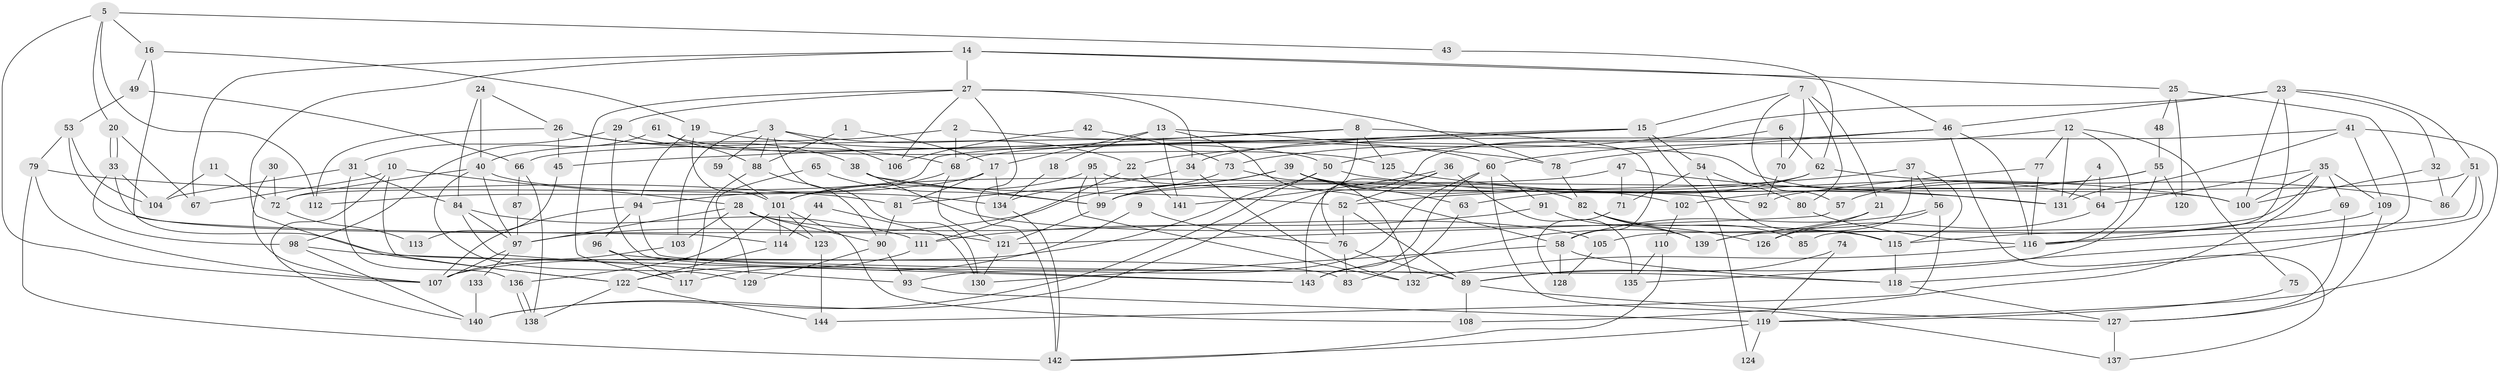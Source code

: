 // coarse degree distribution, {5: 0.13043478260869565, 3: 0.14130434782608695, 8: 0.08695652173913043, 4: 0.18478260869565216, 6: 0.1956521739130435, 2: 0.11956521739130435, 7: 0.08695652173913043, 9: 0.03260869565217391, 10: 0.021739130434782608}
// Generated by graph-tools (version 1.1) at 2025/52/02/27/25 19:52:04]
// undirected, 144 vertices, 288 edges
graph export_dot {
graph [start="1"]
  node [color=gray90,style=filled];
  1;
  2;
  3;
  4;
  5;
  6;
  7;
  8;
  9;
  10;
  11;
  12;
  13;
  14;
  15;
  16;
  17;
  18;
  19;
  20;
  21;
  22;
  23;
  24;
  25;
  26;
  27;
  28;
  29;
  30;
  31;
  32;
  33;
  34;
  35;
  36;
  37;
  38;
  39;
  40;
  41;
  42;
  43;
  44;
  45;
  46;
  47;
  48;
  49;
  50;
  51;
  52;
  53;
  54;
  55;
  56;
  57;
  58;
  59;
  60;
  61;
  62;
  63;
  64;
  65;
  66;
  67;
  68;
  69;
  70;
  71;
  72;
  73;
  74;
  75;
  76;
  77;
  78;
  79;
  80;
  81;
  82;
  83;
  84;
  85;
  86;
  87;
  88;
  89;
  90;
  91;
  92;
  93;
  94;
  95;
  96;
  97;
  98;
  99;
  100;
  101;
  102;
  103;
  104;
  105;
  106;
  107;
  108;
  109;
  110;
  111;
  112;
  113;
  114;
  115;
  116;
  117;
  118;
  119;
  120;
  121;
  122;
  123;
  124;
  125;
  126;
  127;
  128;
  129;
  130;
  131;
  132;
  133;
  134;
  135;
  136;
  137;
  138;
  139;
  140;
  141;
  142;
  143;
  144;
  1 -- 17;
  1 -- 88;
  2 -- 40;
  2 -- 68;
  2 -- 64;
  3 -- 88;
  3 -- 22;
  3 -- 59;
  3 -- 103;
  3 -- 106;
  3 -- 130;
  4 -- 131;
  4 -- 64;
  5 -- 112;
  5 -- 107;
  5 -- 16;
  5 -- 20;
  5 -- 43;
  6 -- 140;
  6 -- 62;
  6 -- 70;
  7 -- 80;
  7 -- 57;
  7 -- 15;
  7 -- 21;
  7 -- 70;
  8 -- 76;
  8 -- 58;
  8 -- 66;
  8 -- 72;
  8 -- 125;
  9 -- 76;
  9 -- 122;
  10 -- 122;
  10 -- 140;
  10 -- 28;
  10 -- 67;
  11 -- 104;
  11 -- 72;
  12 -- 60;
  12 -- 116;
  12 -- 75;
  12 -- 77;
  12 -- 131;
  13 -- 60;
  13 -- 58;
  13 -- 17;
  13 -- 18;
  13 -- 141;
  14 -- 67;
  14 -- 46;
  14 -- 25;
  14 -- 27;
  14 -- 122;
  15 -- 34;
  15 -- 22;
  15 -- 45;
  15 -- 54;
  15 -- 124;
  16 -- 19;
  16 -- 49;
  16 -- 83;
  17 -- 134;
  17 -- 81;
  17 -- 112;
  18 -- 134;
  19 -- 101;
  19 -- 78;
  19 -- 94;
  20 -- 33;
  20 -- 33;
  20 -- 67;
  21 -- 143;
  21 -- 126;
  22 -- 111;
  22 -- 141;
  23 -- 46;
  23 -- 100;
  23 -- 32;
  23 -- 51;
  23 -- 73;
  23 -- 85;
  24 -- 84;
  24 -- 26;
  24 -- 40;
  25 -- 118;
  25 -- 48;
  25 -- 120;
  26 -- 38;
  26 -- 68;
  26 -- 45;
  26 -- 112;
  27 -- 117;
  27 -- 29;
  27 -- 34;
  27 -- 78;
  27 -- 106;
  27 -- 142;
  28 -- 103;
  28 -- 90;
  28 -- 97;
  28 -- 105;
  28 -- 123;
  29 -- 50;
  29 -- 31;
  29 -- 89;
  30 -- 107;
  30 -- 72;
  31 -- 136;
  31 -- 84;
  31 -- 104;
  32 -- 100;
  32 -- 86;
  33 -- 114;
  33 -- 98;
  33 -- 104;
  34 -- 132;
  34 -- 81;
  35 -- 108;
  35 -- 109;
  35 -- 64;
  35 -- 69;
  35 -- 100;
  35 -- 105;
  36 -- 141;
  36 -- 143;
  36 -- 52;
  36 -- 135;
  37 -- 115;
  37 -- 52;
  37 -- 56;
  37 -- 139;
  38 -- 99;
  38 -- 52;
  38 -- 115;
  39 -- 97;
  39 -- 63;
  39 -- 82;
  39 -- 92;
  39 -- 99;
  39 -- 102;
  40 -- 97;
  40 -- 72;
  40 -- 129;
  40 -- 134;
  41 -- 68;
  41 -- 119;
  41 -- 109;
  41 -- 131;
  42 -- 73;
  42 -- 106;
  43 -- 62;
  44 -- 130;
  44 -- 114;
  45 -- 113;
  46 -- 116;
  46 -- 78;
  46 -- 50;
  46 -- 137;
  47 -- 101;
  47 -- 131;
  47 -- 71;
  48 -- 55;
  49 -- 53;
  49 -- 66;
  50 -- 100;
  50 -- 107;
  50 -- 140;
  51 -- 99;
  51 -- 86;
  51 -- 116;
  51 -- 135;
  52 -- 89;
  52 -- 76;
  53 -- 79;
  53 -- 104;
  53 -- 121;
  54 -- 115;
  54 -- 71;
  54 -- 80;
  55 -- 89;
  55 -- 102;
  55 -- 57;
  55 -- 120;
  56 -- 139;
  56 -- 58;
  56 -- 144;
  57 -- 121;
  58 -- 128;
  58 -- 118;
  58 -- 130;
  59 -- 101;
  60 -- 137;
  60 -- 93;
  60 -- 91;
  60 -- 143;
  61 -- 125;
  61 -- 88;
  61 -- 98;
  62 -- 99;
  62 -- 86;
  62 -- 63;
  63 -- 83;
  64 -- 126;
  65 -- 129;
  65 -- 99;
  66 -- 87;
  66 -- 138;
  68 -- 94;
  68 -- 121;
  69 -- 116;
  69 -- 127;
  70 -- 92;
  71 -- 128;
  72 -- 113;
  73 -- 134;
  73 -- 132;
  74 -- 89;
  74 -- 119;
  75 -- 119;
  76 -- 89;
  76 -- 83;
  77 -- 92;
  77 -- 116;
  78 -- 82;
  79 -- 107;
  79 -- 81;
  79 -- 142;
  80 -- 116;
  81 -- 90;
  82 -- 126;
  82 -- 85;
  82 -- 139;
  84 -- 97;
  84 -- 93;
  84 -- 111;
  87 -- 97;
  88 -- 90;
  88 -- 117;
  89 -- 127;
  89 -- 108;
  90 -- 93;
  90 -- 129;
  91 -- 139;
  91 -- 111;
  93 -- 119;
  94 -- 118;
  94 -- 96;
  94 -- 107;
  95 -- 99;
  95 -- 132;
  95 -- 100;
  95 -- 101;
  96 -- 143;
  96 -- 117;
  97 -- 107;
  97 -- 133;
  98 -- 140;
  98 -- 143;
  99 -- 121;
  101 -- 123;
  101 -- 108;
  101 -- 114;
  101 -- 136;
  102 -- 110;
  103 -- 107;
  105 -- 128;
  109 -- 127;
  109 -- 115;
  110 -- 135;
  110 -- 142;
  111 -- 117;
  114 -- 122;
  115 -- 118;
  116 -- 132;
  118 -- 127;
  119 -- 142;
  119 -- 124;
  121 -- 130;
  122 -- 138;
  122 -- 144;
  123 -- 144;
  125 -- 131;
  127 -- 137;
  133 -- 140;
  134 -- 142;
  136 -- 138;
  136 -- 138;
}
